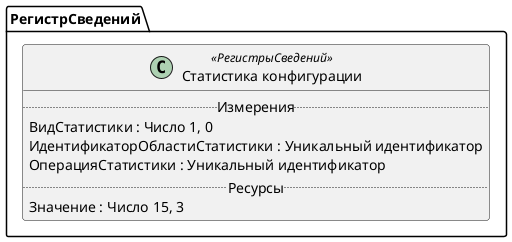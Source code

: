﻿@startuml СтатистикаКонфигурации
'!include templates.wsd
'..\include templates.wsd
class РегистрСведений.СтатистикаКонфигурации as "Статистика конфигурации" <<РегистрыСведений>>
{
..Измерения..
ВидСтатистики : Число 1, 0
ИдентификаторОбластиСтатистики : Уникальный идентификатор
ОперацияСтатистики : Уникальный идентификатор
..Ресурсы..
Значение : Число 15, 3
}
@enduml
